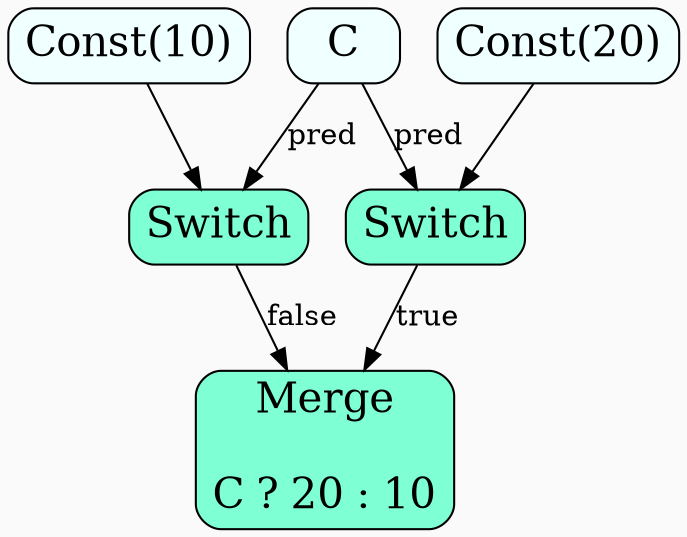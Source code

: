 digraph {
  graph[bgcolor=gray98,compound=true]
  node[fontsize=20,shape=box,fillcolor=azure, style="filled,rounded"]

  10[label="Const(10)"]
  20[label="Const(20)"]
  Switch10[fillcolor=aquamarine,label="Switch"]
  Switch20[fillcolor=aquamarine,label="Switch"]

  C -> Switch10[label=pred]
  C -> Switch20[label=pred]

  10 -> Switch10
  20 -> Switch20

  Merge[fillcolor=aquamarine,label="Merge\n\nC ? 20 : 10"]

  Switch10 -> Merge[label="false"]
  Switch20 -> Merge[label="true"]
}
